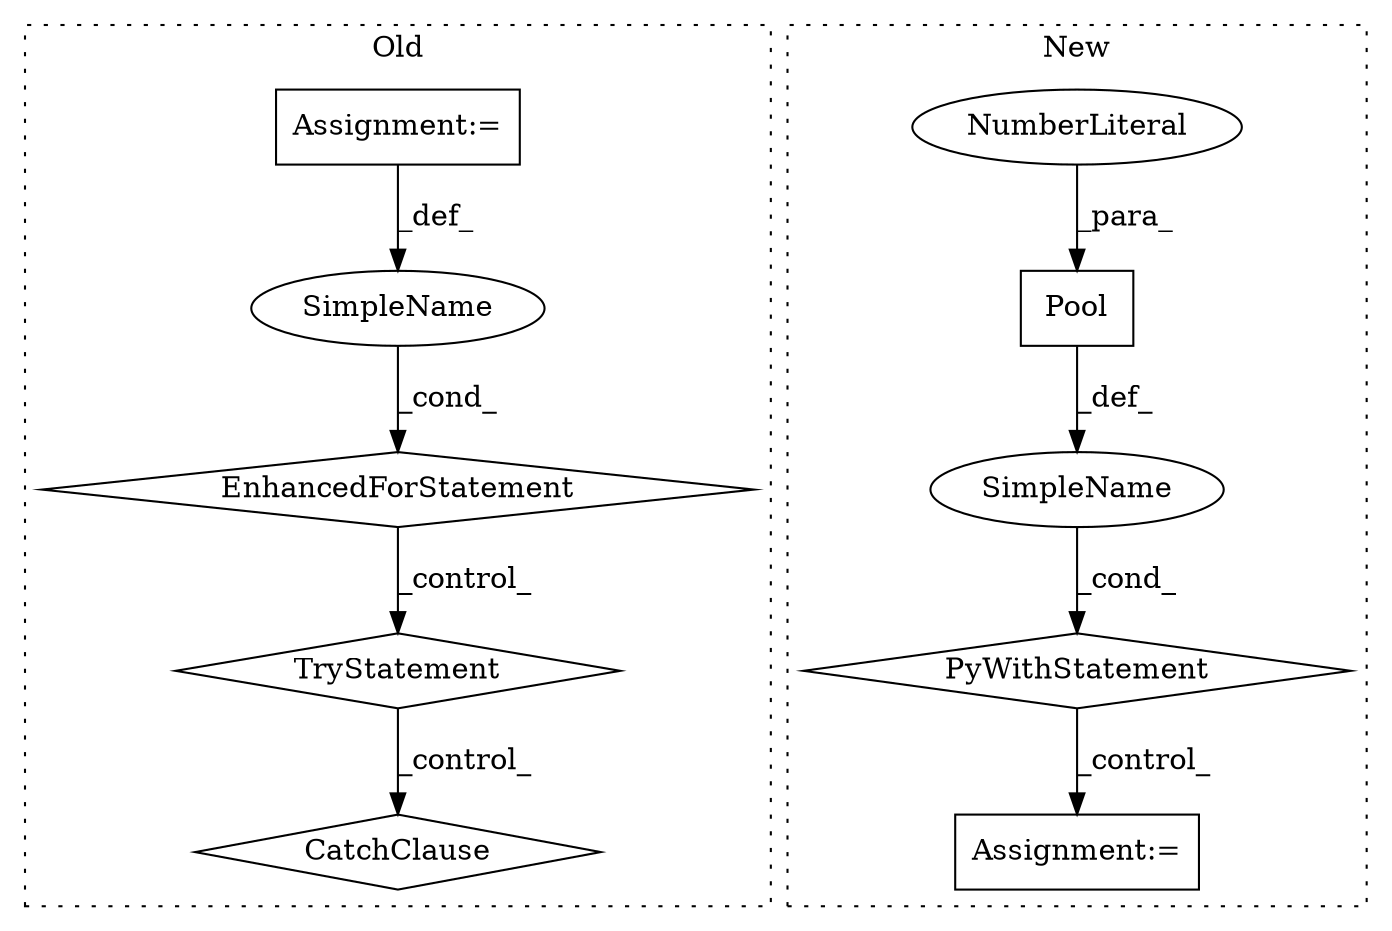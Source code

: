 digraph G {
subgraph cluster0 {
1 [label="TryStatement" a="54" s="6843" l="4" shape="diamond"];
3 [label="CatchClause" a="12" s="6999,7037" l="15,2" shape="diamond"];
4 [label="SimpleName" a="42" s="6560" l="1" shape="ellipse"];
5 [label="Assignment:=" a="7" s="6499,6586" l="57,2" shape="box"];
10 [label="EnhancedForStatement" a="70" s="6499,6586" l="57,2" shape="diamond"];
label = "Old";
style="dotted";
}
subgraph cluster1 {
2 [label="Pool" a="32" s="7453,7459" l="5,1" shape="box"];
6 [label="NumberLiteral" a="34" s="7458" l="1" shape="ellipse"];
7 [label="PyWithStatement" a="104" s="7443,7460" l="10,2" shape="diamond"];
8 [label="Assignment:=" a="7" s="7600" l="1" shape="box"];
9 [label="SimpleName" a="42" s="" l="" shape="ellipse"];
label = "New";
style="dotted";
}
1 -> 3 [label="_control_"];
2 -> 9 [label="_def_"];
4 -> 10 [label="_cond_"];
5 -> 4 [label="_def_"];
6 -> 2 [label="_para_"];
7 -> 8 [label="_control_"];
9 -> 7 [label="_cond_"];
10 -> 1 [label="_control_"];
}